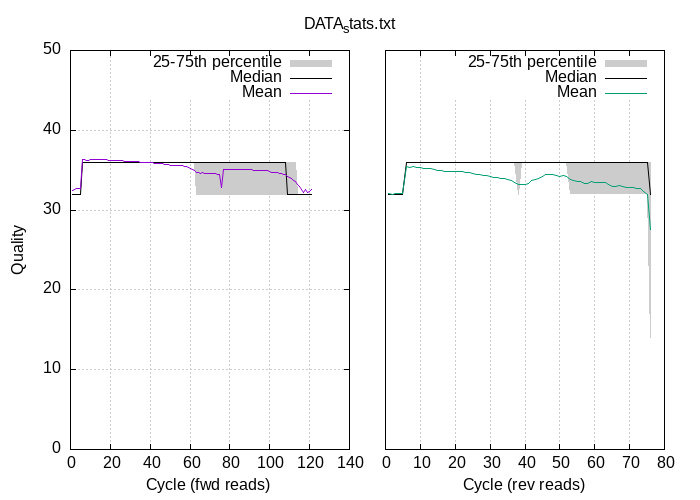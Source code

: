 
            set terminal png size 700,500 truecolor
            set output "DATA_stats-quals2.png"
            set grid xtics ytics y2tics back lc rgb "#cccccc"
            set multiplot
             set rmargin 0; set lmargin 0; set tmargin 0; set bmargin 0; set origin 0.1,0.1; set size 0.4,0.8
            set yrange [0:50]
            set ylabel "Quality"
            set xlabel "Cycle (fwd reads)"
            plot '-' using 1:2:3 with filledcurve lt 1 lc rgb "#cccccc" t '25-75th percentile' , '-' using 1:2 with lines lc rgb "#000000" t 'Median', '-' using 1:2 with lines lt 1 t 'Mean'
        1	32	32
2	32	32
3	32	32
4	32	32
5	32	32
6	36	36
7	36	36
8	36	36
9	36	36
10	36	36
11	36	36
12	36	36
13	36	36
14	36	36
15	36	36
16	36	36
17	36	36
18	36	36
19	36	36
20	36	36
21	36	36
22	36	36
23	36	36
24	36	36
25	36	36
26	36	36
27	36	36
28	36	36
29	36	36
30	36	36
31	36	36
32	36	36
33	36	36
34	36	36
35	36	36
36	36	36
37	36	36
38	36	36
39	36	36
40	36	36
41	36	36
42	36	36
43	36	36
44	36	36
45	36	36
46	36	36
47	36	36
48	36	36
49	36	36
50	36	36
51	36	36
52	36	36
53	36	36
54	36	36
55	36	36
56	36	36
57	36	36
58	36	36
59	36	36
60	36	36
61	36	36
62	36	36
63	32	36
64	32	36
65	32	36
66	32	36
67	32	36
68	32	36
69	32	36
70	32	36
71	32	36
72	32	36
73	32	36
74	32	36
75	32	36
76	32	36
77	32	36
78	32	36
79	32	36
80	32	36
81	32	36
82	32	36
83	32	36
84	32	36
85	32	36
86	32	36
87	32	36
88	32	36
89	32	36
90	32	36
91	32	36
92	32	36
93	32	36
94	32	36
95	32	36
96	32	36
97	32	36
98	32	36
99	32	36
100	32	36
101	32	36
102	32	36
103	32	36
104	32	36
105	32	36
106	32	36
107	32	36
108	32	36
109	32	36
110	32	36
111	32	36
112	32	36
113	32	36
114	32	32
115	32	32
116	32	32
117	32	32
118	32	32
119	32	32
120	32	32
121	32	32
end
1	32
2	32
3	32
4	32
5	32
6	36
7	36
8	36
9	36
10	36
11	36
12	36
13	36
14	36
15	36
16	36
17	36
18	36
19	36
20	36
21	36
22	36
23	36
24	36
25	36
26	36
27	36
28	36
29	36
30	36
31	36
32	36
33	36
34	36
35	36
36	36
37	36
38	36
39	36
40	36
41	36
42	36
43	36
44	36
45	36
46	36
47	36
48	36
49	36
50	36
51	36
52	36
53	36
54	36
55	36
56	36
57	36
58	36
59	36
60	36
61	36
62	36
63	36
64	36
65	36
66	36
67	36
68	36
69	36
70	36
71	36
72	36
73	36
74	36
75	36
76	36
77	36
78	36
79	36
80	36
81	36
82	36
83	36
84	36
85	36
86	36
87	36
88	36
89	36
90	36
91	36
92	36
93	36
94	36
95	36
96	36
97	36
98	36
99	36
100	36
101	36
102	36
103	36
104	36
105	36
106	36
107	36
108	36
109	32
110	32
111	32
112	32
113	32
114	32
115	32
116	32
117	32
118	32
119	32
120	32
121	32
end
1	32.47
2	32.58
3	32.68
4	32.72
5	32.74
6	36.28
7	36.29
8	36.27
9	36.27
10	36.28
11	36.30
12	36.31
13	36.30
14	36.30
15	36.31
16	36.30
17	36.30
18	36.30
19	36.27
20	36.27
21	36.27
22	36.23
23	36.21
24	36.20
25	36.18
26	36.17
27	36.15
28	36.14
29	36.12
30	36.11
31	36.08
32	36.08
33	36.04
34	36.04
35	35.99
36	36.00
37	35.97
38	35.96
39	35.96
40	35.92
41	35.93
42	35.90
43	35.86
44	35.85
45	35.81
46	35.78
47	35.72
48	35.67
49	35.68
50	35.63
51	35.57
52	35.54
53	35.56
54	35.55
55	35.55
56	35.54
57	35.49
58	35.43
59	35.34
60	35.23
61	35.10
62	34.92
63	34.76
64	34.70
65	34.63
66	34.65
67	34.63
68	34.62
69	34.60
70	34.61
71	34.64
72	34.61
73	34.56
74	34.50
75	34.47
76	32.86
77	35.09
78	35.13
79	35.10
80	35.10
81	35.12
82	35.07
83	35.09
84	35.14
85	35.09
86	35.03
87	35.08
88	35.08
89	35.08
90	35.03
91	35.04
92	35.01
93	35.02
94	35.01
95	34.99
96	34.95
97	34.94
98	34.96
99	34.90
100	34.82
101	34.76
102	34.75
103	34.68
104	34.68
105	34.56
106	34.57
107	34.46
108	34.50
109	34.26
110	34.11
111	33.94
112	33.71
113	33.58
114	33.19
115	32.92
116	32.56
117	32.25
118	32.52
119	32.25
120	32.38
121	32.53
end

                set origin 0.55,0.1
                set size 0.4,0.8
                unset ytics
                set y2tics mirror
                set yrange [0:50]
                unset ylabel
                set xlabel "Cycle (rev reads)"
                set label "DATA_stats.txt" at screen 0.5,0.95 center
                plot '-' using 1:2:3 with filledcurve lt 1 lc rgb "#cccccc" t '25-75th percentile' , '-' using 1:2 with lines lc rgb "#000000" t 'Median', '-' using 1:2 with lines lt 2 t 'Mean'
            1	32	32
2	32	32
3	32	32
4	32	32
5	32	32
6	36	36
7	36	36
8	36	36
9	36	36
10	36	36
11	36	36
12	36	36
13	36	36
14	36	36
15	36	36
16	36	36
17	36	36
18	36	36
19	36	36
20	36	36
21	36	36
22	36	36
23	36	36
24	36	36
25	36	36
26	36	36
27	36	36
28	36	36
29	36	36
30	36	36
31	36	36
32	36	36
33	36	36
34	36	36
35	36	36
36	36	36
37	36	36
38	32	36
39	36	36
40	36	36
41	36	36
42	36	36
43	36	36
44	36	36
45	36	36
46	36	36
47	36	36
48	36	36
49	36	36
50	36	36
51	36	36
52	36	36
53	32	36
54	32	36
55	32	36
56	32	36
57	32	36
58	32	36
59	32	36
60	32	36
61	32	36
62	32	36
63	32	36
64	32	36
65	32	36
66	32	36
67	32	36
68	32	36
69	32	36
70	32	36
71	32	36
72	32	36
73	32	36
74	32	36
75	32	36
76	14	36
end
1	32
2	32
3	32
4	32
5	32
6	36
7	36
8	36
9	36
10	36
11	36
12	36
13	36
14	36
15	36
16	36
17	36
18	36
19	36
20	36
21	36
22	36
23	36
24	36
25	36
26	36
27	36
28	36
29	36
30	36
31	36
32	36
33	36
34	36
35	36
36	36
37	36
38	36
39	36
40	36
41	36
42	36
43	36
44	36
45	36
46	36
47	36
48	36
49	36
50	36
51	36
52	36
53	36
54	36
55	36
56	36
57	36
58	36
59	36
60	36
61	36
62	36
63	36
64	36
65	36
66	36
67	36
68	36
69	36
70	36
71	36
72	36
73	36
74	36
75	36
76	32
end
1	32.12
2	31.98
3	32.05
4	32.04
5	32.02
6	35.47
7	35.40
8	35.43
9	35.38
10	35.29
11	35.25
12	35.24
13	35.19
14	35.06
15	34.99
16	34.90
17	34.89
18	34.83
19	34.89
20	34.85
21	34.78
22	34.78
23	34.67
24	34.68
25	34.61
26	34.47
27	34.40
28	34.29
29	34.29
30	34.16
31	34.14
32	34.05
33	33.95
34	34.00
35	33.81
36	33.70
37	33.46
38	33.23
39	33.17
40	33.23
41	33.35
42	33.65
43	33.78
44	33.99
45	34.20
46	34.46
47	34.52
48	34.52
49	34.29
50	34.24
51	34.28
52	34.16
53	33.86
54	33.68
55	33.62
56	33.56
57	33.35
58	33.35
59	33.54
60	33.41
61	33.42
62	33.45
63	33.51
64	33.27
65	32.99
66	32.99
67	33.12
68	32.98
69	32.89
70	32.84
71	32.85
72	32.65
73	32.71
74	32.28
75	31.99
76	27.56
end
